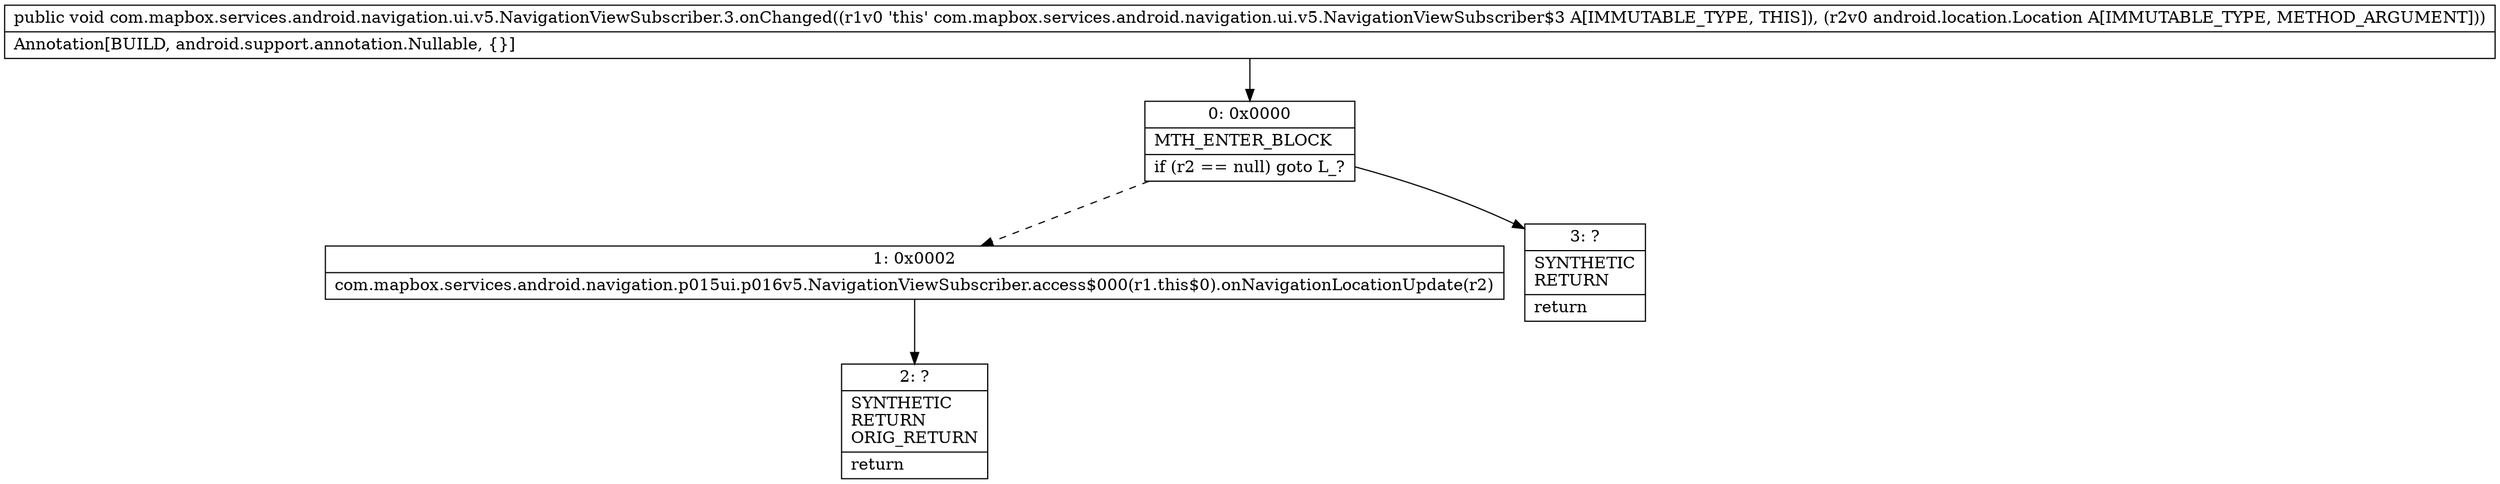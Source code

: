 digraph "CFG forcom.mapbox.services.android.navigation.ui.v5.NavigationViewSubscriber.3.onChanged(Landroid\/location\/Location;)V" {
Node_0 [shape=record,label="{0\:\ 0x0000|MTH_ENTER_BLOCK\l|if (r2 == null) goto L_?\l}"];
Node_1 [shape=record,label="{1\:\ 0x0002|com.mapbox.services.android.navigation.p015ui.p016v5.NavigationViewSubscriber.access$000(r1.this$0).onNavigationLocationUpdate(r2)\l}"];
Node_2 [shape=record,label="{2\:\ ?|SYNTHETIC\lRETURN\lORIG_RETURN\l|return\l}"];
Node_3 [shape=record,label="{3\:\ ?|SYNTHETIC\lRETURN\l|return\l}"];
MethodNode[shape=record,label="{public void com.mapbox.services.android.navigation.ui.v5.NavigationViewSubscriber.3.onChanged((r1v0 'this' com.mapbox.services.android.navigation.ui.v5.NavigationViewSubscriber$3 A[IMMUTABLE_TYPE, THIS]), (r2v0 android.location.Location A[IMMUTABLE_TYPE, METHOD_ARGUMENT]))  | Annotation[BUILD, android.support.annotation.Nullable, \{\}]\l}"];
MethodNode -> Node_0;
Node_0 -> Node_1[style=dashed];
Node_0 -> Node_3;
Node_1 -> Node_2;
}

